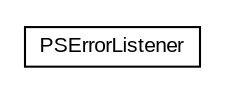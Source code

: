 #!/usr/local/bin/dot
#
# Class diagram 
# Generated by UMLGraph version 5.1 (http://www.umlgraph.org/)
#

digraph G {
	edge [fontname="arial",fontsize=10,labelfontname="arial",labelfontsize=10];
	node [fontname="arial",fontsize=10,shape=plaintext];
	nodesep=0.25;
	ranksep=0.5;
	// com.helger.schematron.xslt.util.PSErrorListener
	c2420 [label=<<table title="com.helger.schematron.xslt.util.PSErrorListener" border="0" cellborder="1" cellspacing="0" cellpadding="2" port="p" href="./PSErrorListener.html">
		<tr><td><table border="0" cellspacing="0" cellpadding="1">
<tr><td align="center" balign="center"> PSErrorListener </td></tr>
		</table></td></tr>
		</table>>, fontname="arial", fontcolor="black", fontsize=10.0];
}

